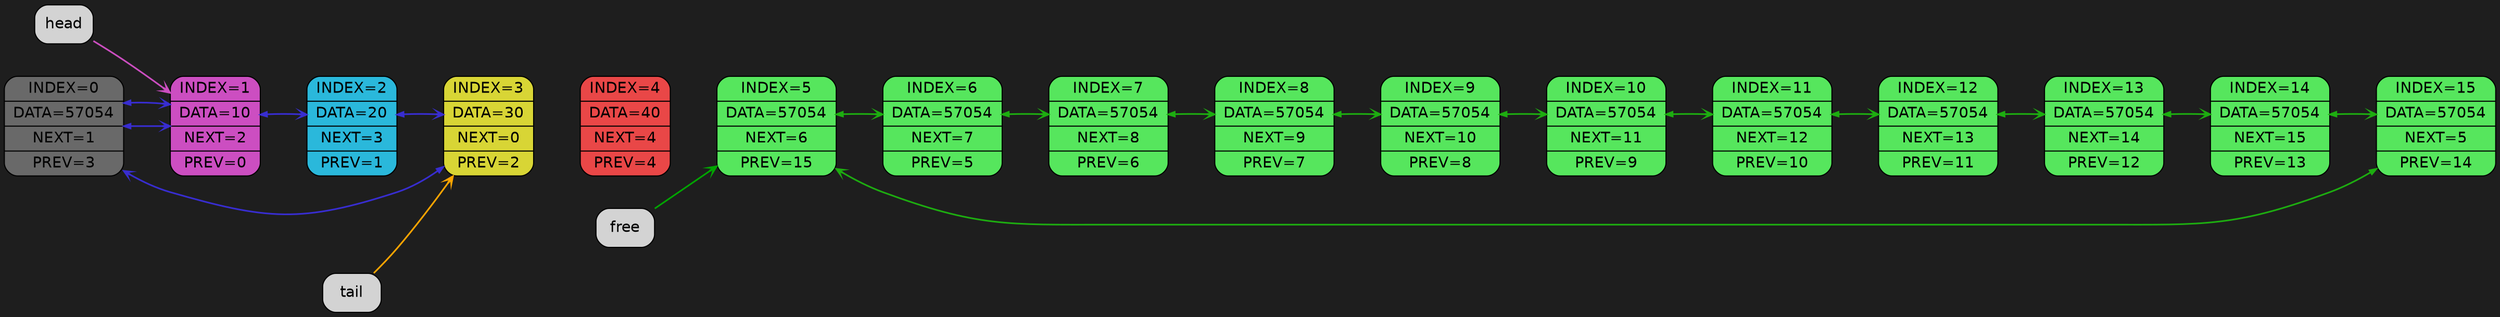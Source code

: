 digraph {
  rankdir=LR;
  bgcolor="#1e1e1e"  nodesep=0.4;
  ranksep=0.6;
  node [shape=Mrecord, style=filled, fontname="Helvetica"];
  edge [arrowhead=vee, arrowsize=0.6, penwidth=1.2];

block0 [label="INDEX=0|DATA=57054|NEXT=1|PREV=3", fillcolor="#696969ff"];
block1 [label="INDEX=1|DATA=10|NEXT=2|PREV=0", fillcolor="#cc4ec1ff"];
block2 [label="INDEX=2|DATA=20|NEXT=3|PREV=1", fillcolor="#2ab8dbff"];
block3 [label="INDEX=3|DATA=30|NEXT=0|PREV=2", fillcolor="#d8d535ff"];
block4 [label="INDEX=4|DATA=40|NEXT=4|PREV=4", fillcolor="#e94747ff"];
block5 [label="INDEX=5|DATA=57054|NEXT=6|PREV=15", fillcolor="#56e65dff"];
block6 [label="INDEX=6|DATA=57054|NEXT=7|PREV=5", fillcolor="#56e65dff"];
block7 [label="INDEX=7|DATA=57054|NEXT=8|PREV=6", fillcolor="#56e65dff"];
block8 [label="INDEX=8|DATA=57054|NEXT=9|PREV=7", fillcolor="#56e65dff"];
block9 [label="INDEX=9|DATA=57054|NEXT=10|PREV=8", fillcolor="#56e65dff"];
block10 [label="INDEX=10|DATA=57054|NEXT=11|PREV=9", fillcolor="#56e65dff"];
block11 [label="INDEX=11|DATA=57054|NEXT=12|PREV=10", fillcolor="#56e65dff"];
block12 [label="INDEX=12|DATA=57054|NEXT=13|PREV=11", fillcolor="#56e65dff"];
block13 [label="INDEX=13|DATA=57054|NEXT=14|PREV=12", fillcolor="#56e65dff"];
block14 [label="INDEX=14|DATA=57054|NEXT=15|PREV=13", fillcolor="#56e65dff"];
block15 [label="INDEX=15|DATA=57054|NEXT=5|PREV=14", fillcolor="#56e65dff"];
block0 -> block1 [style=invis, weight=100];
block1 -> block2 [style=invis, weight=100];
block2 -> block3 [style=invis, weight=100];
block3 -> block4 [style=invis, weight=100];
block4 -> block5 [style=invis, weight=100];
block5 -> block6 [style=invis, weight=100];
block6 -> block7 [style=invis, weight=100];
block7 -> block8 [style=invis, weight=100];
block8 -> block9 [style=invis, weight=100];
block9 -> block10 [style=invis, weight=100];
block10 -> block11 [style=invis, weight=100];
block11 -> block12 [style=invis, weight=100];
block12 -> block13 [style=invis, weight=100];
block13 -> block14 [style=invis, weight=100];
block14 -> block15 [style=invis, weight=100];

block0 -> block1 [color="#382dd1ff", penwidth=1.5, arrowsize=0.6, constraint=true, dir = both];
block1 -> block2 [color="#382dd1ff", penwidth=1.5, arrowsize=0.6, constraint=true, dir = both];
block2 -> block3 [color="#382dd1ff", penwidth=1.5, arrowsize=0.6, constraint=true, dir = both];
block3 -> block0 [color="#382dd1ff", penwidth=1.5, arrowsize=0.6, constraint=true, dir = both];
block0 -> block1 [color="#382dd1ff", penwidth=1.5, arrowsize=0.6, constraint=true, dir = both];
block5 -> block6 [color="#1dad10ff", penwidth=1.5, arrowsize=0.6, constraint=true, dir = both];
block6 -> block7 [color="#1dad10ff", penwidth=1.5, arrowsize=0.6, constraint=true, dir = both];
block7 -> block8 [color="#1dad10ff", penwidth=1.5, arrowsize=0.6, constraint=true, dir = both];
block8 -> block9 [color="#1dad10ff", penwidth=1.5, arrowsize=0.6, constraint=true, dir = both];
block9 -> block10 [color="#1dad10ff", penwidth=1.5, arrowsize=0.6, constraint=true, dir = both];
block10 -> block11 [color="#1dad10ff", penwidth=1.5, arrowsize=0.6, constraint=true, dir = both];
block11 -> block12 [color="#1dad10ff", penwidth=1.5, arrowsize=0.6, constraint=true, dir = both];
block12 -> block13 [color="#1dad10ff", penwidth=1.5, arrowsize=0.6, constraint=true, dir = both];
block13 -> block14 [color="#1dad10ff", penwidth=1.5, arrowsize=0.6, constraint=true, dir = both];
block14 -> block15 [color="#1dad10ff", penwidth=1.5, arrowsize=0.6, constraint=true, dir = both];
block15 -> block5 [color="#1dad10ff", penwidth=1.5, arrowsize=0.6, constraint=true, dir = both];
head -> block1 [color="#cc4ec1ff", penwidth=1.5, arrowsize=0.7];
tail -> block3 [color="#FFA500", penwidth=1.5, arrowsize=0.7];
free -> block5 [color="#00A500", penwidth=1.5, arrowsize=0.7];
}
